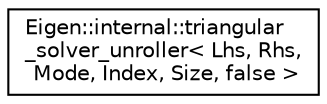 digraph "Graphical Class Hierarchy"
{
  edge [fontname="Helvetica",fontsize="10",labelfontname="Helvetica",labelfontsize="10"];
  node [fontname="Helvetica",fontsize="10",shape=record];
  rankdir="LR";
  Node1 [label="Eigen::internal::triangular\l_solver_unroller\< Lhs, Rhs,\l Mode, Index, Size, false \>",height=0.2,width=0.4,color="black", fillcolor="white", style="filled",URL="$struct_eigen_1_1internal_1_1triangular__solver__unroller_3_01_lhs_00_01_rhs_00_01_mode_00_01_index_00_01_size_00_01false_01_4.html"];
}
